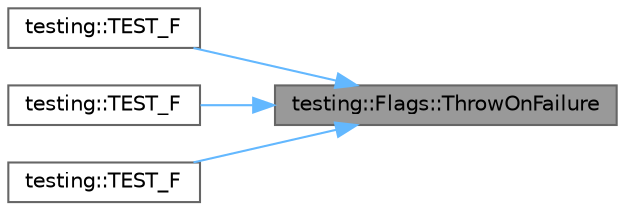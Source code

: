 digraph "testing::Flags::ThrowOnFailure"
{
 // LATEX_PDF_SIZE
  bgcolor="transparent";
  edge [fontname=Helvetica,fontsize=10,labelfontname=Helvetica,labelfontsize=10];
  node [fontname=Helvetica,fontsize=10,shape=box,height=0.2,width=0.4];
  rankdir="RL";
  Node1 [id="Node000001",label="testing::Flags::ThrowOnFailure",height=0.2,width=0.4,color="gray40", fillcolor="grey60", style="filled", fontcolor="black",tooltip=" "];
  Node1 -> Node2 [id="edge1_Node000001_Node000002",dir="back",color="steelblue1",style="solid",tooltip=" "];
  Node2 [id="Node000002",label="testing::TEST_F",height=0.2,width=0.4,color="grey40", fillcolor="white", style="filled",URL="$namespacetesting.html#a1b5b5c2e1f15ff13cad4ac7d5415f271",tooltip=" "];
  Node1 -> Node3 [id="edge2_Node000001_Node000003",dir="back",color="steelblue1",style="solid",tooltip=" "];
  Node3 [id="Node000003",label="testing::TEST_F",height=0.2,width=0.4,color="grey40", fillcolor="white", style="filled",URL="$namespacetesting.html#a439e3e79125f5222ddd95b8036252061",tooltip=" "];
  Node1 -> Node4 [id="edge3_Node000001_Node000004",dir="back",color="steelblue1",style="solid",tooltip=" "];
  Node4 [id="Node000004",label="testing::TEST_F",height=0.2,width=0.4,color="grey40", fillcolor="white", style="filled",URL="$namespacetesting.html#a1b96e71b9d6bde57bb5f7536961b5076",tooltip=" "];
}
